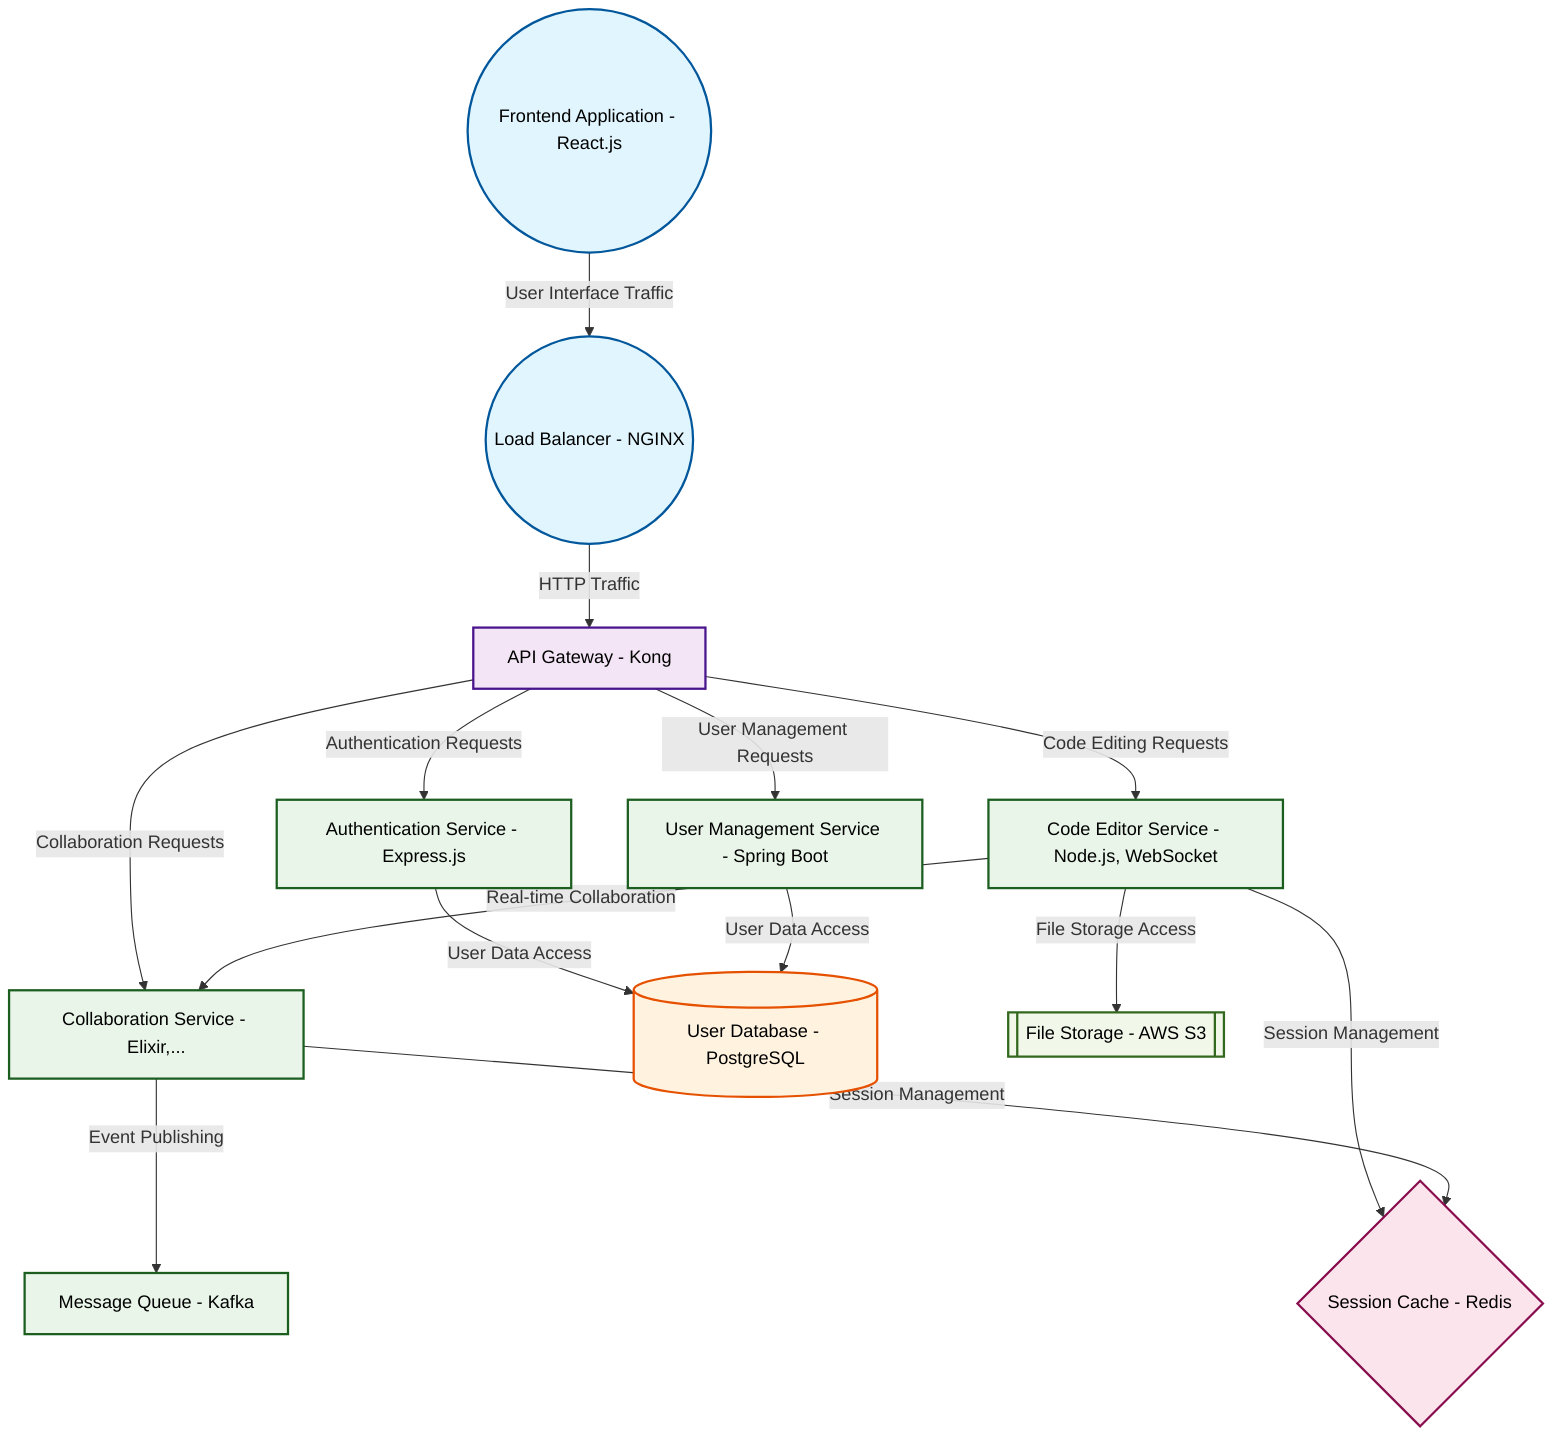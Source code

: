 graph TB

    %% Professional Software Architecture Styling
    classDef userInterface fill:#e1f5fe,stroke:#01579b,stroke-width:2px,color:#000
    classDef apiLayer fill:#f3e5f5,stroke:#4a148c,stroke-width:2px,color:#000
    classDef service fill:#e8f5e8,stroke:#1b5e20,stroke-width:2px,color:#000
    classDef database fill:#fff3e0,stroke:#e65100,stroke-width:2px,color:#000
    classDef cache fill:#fce4ec,stroke:#880e4f,stroke-width:2px,color:#000
    classDef external fill:#f1f8e9,stroke:#33691e,stroke-width:2px,color:#000

    lb1((Load Balancer - NGINX))
    api_gateway[API Gateway - Kong]
    auth_service[Authentication Service - Express.js]
    code_editor_service[Code Editor Service - Node.js, WebSocket]
    collaboration_service[Collaboration Service - Elixir,...]
    user_service[User Management Service - Spring Boot]
    database[(User Database - PostgreSQL)]
    cache{Session Cache - Redis}
    message_queue[Message Queue - Kafka]
    file_storage[[File Storage - AWS S3]]
    frontend((Frontend Application - React.js))

    lb1 -->|HTTP Traffic| api_gateway
    api_gateway -->|Authentication Requests| auth_service
    api_gateway -->|User Management Requests| user_service
    api_gateway -->|Code Editing Requests| code_editor_service
    api_gateway -->|Collaboration Requests| collaboration_service
    auth_service -->|User Data Access| database
    user_service -->|User Data Access| database
    code_editor_service -->|Real-time Collaboration| collaboration_service
    collaboration_service -->|Event Publishing| message_queue
    frontend -->|User Interface Traffic| lb1
    code_editor_service -->|Session Management| cache
    collaboration_service -->|Session Management| cache
    code_editor_service -->|File Storage Access| file_storage

    class lb1 userInterface
    class api_gateway apiLayer
    class auth_service service
    class code_editor_service service
    class collaboration_service service
    class user_service service
    class database database
    class cache cache
    class message_queue service
    class file_storage external
    class frontend userInterface